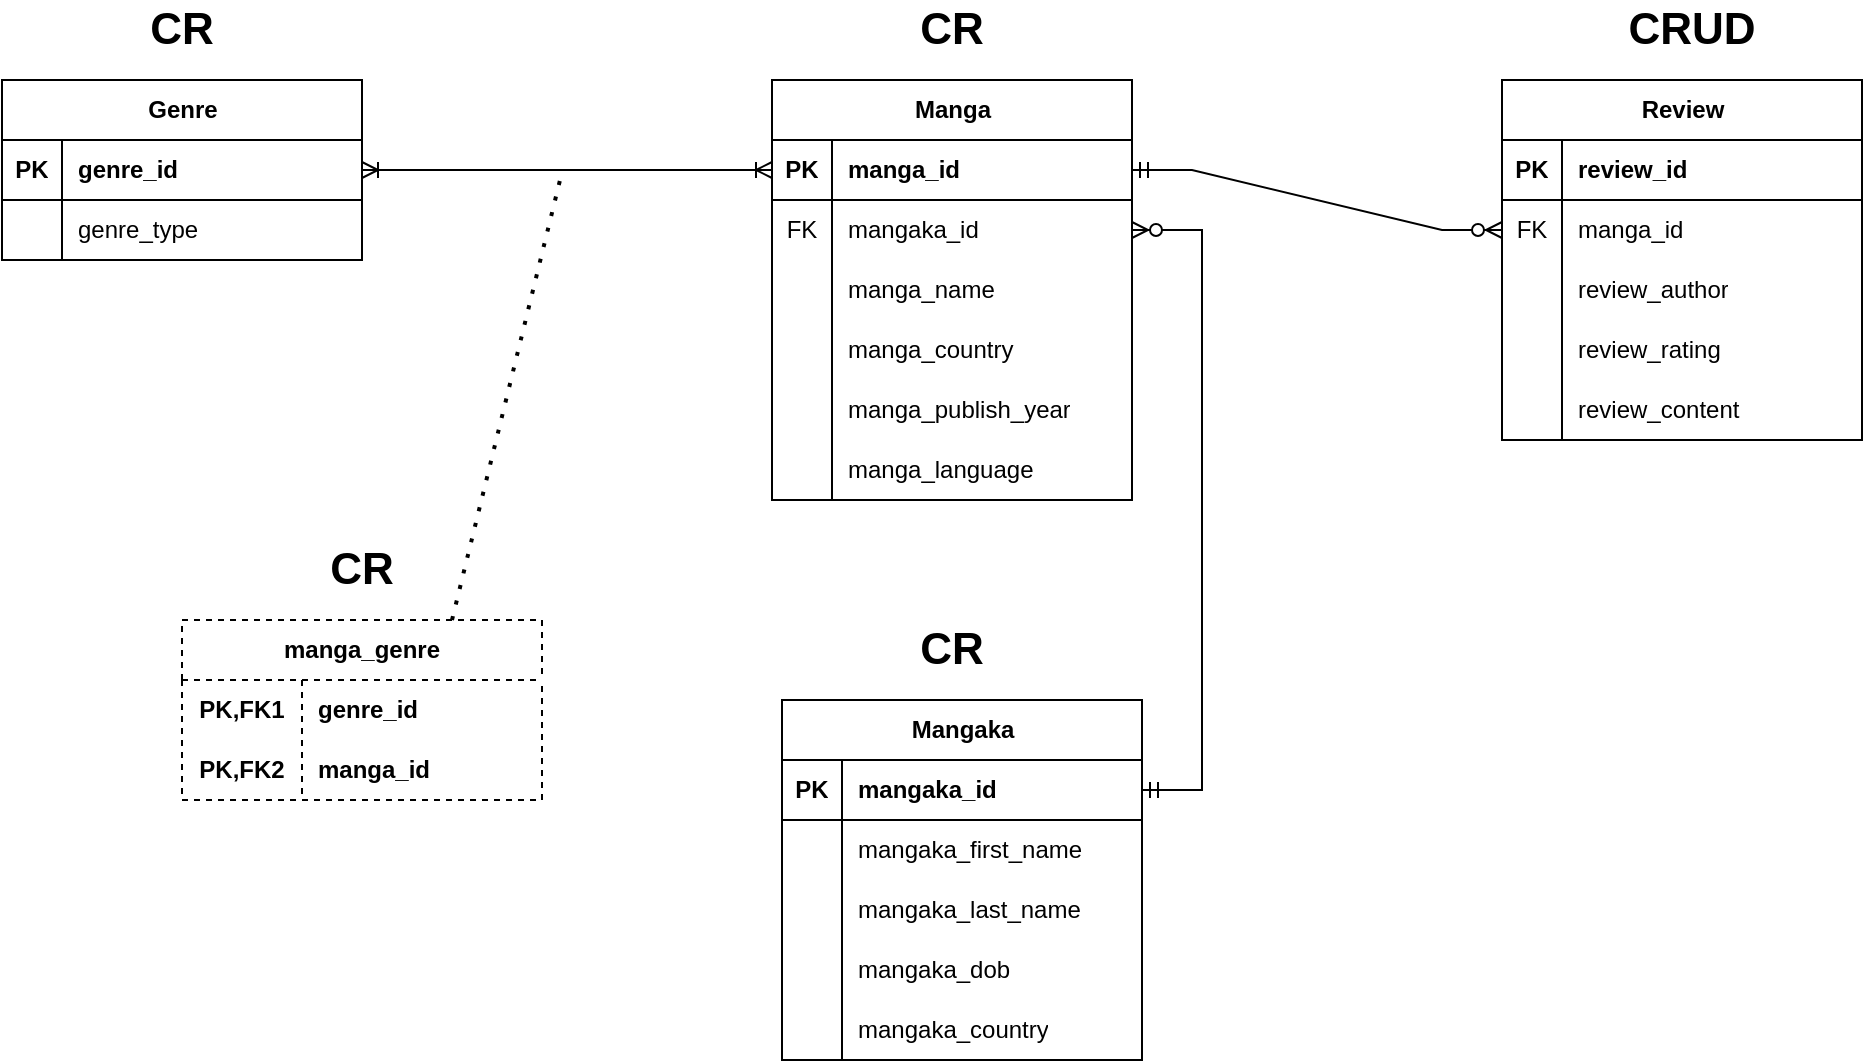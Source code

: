 <mxfile version="24.8.6">
  <diagram name="Page-1" id="xwcTw8lK2P8ngSTebrJs">
    <mxGraphModel dx="2284" dy="780" grid="1" gridSize="10" guides="1" tooltips="1" connect="1" arrows="1" fold="1" page="1" pageScale="1" pageWidth="850" pageHeight="1100" math="0" shadow="0">
      <root>
        <mxCell id="0" />
        <mxCell id="1" parent="0" />
        <mxCell id="0dzj4BPhQR3WNGWI84I--1" value="Manga" style="shape=table;startSize=30;container=1;collapsible=1;childLayout=tableLayout;fixedRows=1;rowLines=0;fontStyle=1;align=center;resizeLast=1;html=1;" vertex="1" parent="1">
          <mxGeometry x="245" y="100" width="180" height="210" as="geometry" />
        </mxCell>
        <mxCell id="0dzj4BPhQR3WNGWI84I--2" value="" style="shape=tableRow;horizontal=0;startSize=0;swimlaneHead=0;swimlaneBody=0;fillColor=none;collapsible=0;dropTarget=0;points=[[0,0.5],[1,0.5]];portConstraint=eastwest;top=0;left=0;right=0;bottom=1;" vertex="1" parent="0dzj4BPhQR3WNGWI84I--1">
          <mxGeometry y="30" width="180" height="30" as="geometry" />
        </mxCell>
        <mxCell id="0dzj4BPhQR3WNGWI84I--3" value="PK" style="shape=partialRectangle;connectable=0;fillColor=none;top=0;left=0;bottom=0;right=0;fontStyle=1;overflow=hidden;whiteSpace=wrap;html=1;" vertex="1" parent="0dzj4BPhQR3WNGWI84I--2">
          <mxGeometry width="30" height="30" as="geometry">
            <mxRectangle width="30" height="30" as="alternateBounds" />
          </mxGeometry>
        </mxCell>
        <mxCell id="0dzj4BPhQR3WNGWI84I--4" value="manga_id" style="shape=partialRectangle;connectable=0;fillColor=none;top=0;left=0;bottom=0;right=0;align=left;spacingLeft=6;fontStyle=1;overflow=hidden;whiteSpace=wrap;html=1;" vertex="1" parent="0dzj4BPhQR3WNGWI84I--2">
          <mxGeometry x="30" width="150" height="30" as="geometry">
            <mxRectangle width="150" height="30" as="alternateBounds" />
          </mxGeometry>
        </mxCell>
        <mxCell id="0dzj4BPhQR3WNGWI84I--5" value="" style="shape=tableRow;horizontal=0;startSize=0;swimlaneHead=0;swimlaneBody=0;fillColor=none;collapsible=0;dropTarget=0;points=[[0,0.5],[1,0.5]];portConstraint=eastwest;top=0;left=0;right=0;bottom=0;" vertex="1" parent="0dzj4BPhQR3WNGWI84I--1">
          <mxGeometry y="60" width="180" height="30" as="geometry" />
        </mxCell>
        <mxCell id="0dzj4BPhQR3WNGWI84I--6" value="FK" style="shape=partialRectangle;connectable=0;fillColor=none;top=0;left=0;bottom=0;right=0;editable=1;overflow=hidden;whiteSpace=wrap;html=1;" vertex="1" parent="0dzj4BPhQR3WNGWI84I--5">
          <mxGeometry width="30" height="30" as="geometry">
            <mxRectangle width="30" height="30" as="alternateBounds" />
          </mxGeometry>
        </mxCell>
        <mxCell id="0dzj4BPhQR3WNGWI84I--7" value="mangaka_id" style="shape=partialRectangle;connectable=0;fillColor=none;top=0;left=0;bottom=0;right=0;align=left;spacingLeft=6;overflow=hidden;whiteSpace=wrap;html=1;" vertex="1" parent="0dzj4BPhQR3WNGWI84I--5">
          <mxGeometry x="30" width="150" height="30" as="geometry">
            <mxRectangle width="150" height="30" as="alternateBounds" />
          </mxGeometry>
        </mxCell>
        <mxCell id="0dzj4BPhQR3WNGWI84I--81" value="" style="shape=tableRow;horizontal=0;startSize=0;swimlaneHead=0;swimlaneBody=0;fillColor=none;collapsible=0;dropTarget=0;points=[[0,0.5],[1,0.5]];portConstraint=eastwest;top=0;left=0;right=0;bottom=0;" vertex="1" parent="0dzj4BPhQR3WNGWI84I--1">
          <mxGeometry y="90" width="180" height="30" as="geometry" />
        </mxCell>
        <mxCell id="0dzj4BPhQR3WNGWI84I--82" value="" style="shape=partialRectangle;connectable=0;fillColor=none;top=0;left=0;bottom=0;right=0;editable=1;overflow=hidden;whiteSpace=wrap;html=1;" vertex="1" parent="0dzj4BPhQR3WNGWI84I--81">
          <mxGeometry width="30" height="30" as="geometry">
            <mxRectangle width="30" height="30" as="alternateBounds" />
          </mxGeometry>
        </mxCell>
        <mxCell id="0dzj4BPhQR3WNGWI84I--83" value="manga_name" style="shape=partialRectangle;connectable=0;fillColor=none;top=0;left=0;bottom=0;right=0;align=left;spacingLeft=6;overflow=hidden;whiteSpace=wrap;html=1;" vertex="1" parent="0dzj4BPhQR3WNGWI84I--81">
          <mxGeometry x="30" width="150" height="30" as="geometry">
            <mxRectangle width="150" height="30" as="alternateBounds" />
          </mxGeometry>
        </mxCell>
        <mxCell id="0dzj4BPhQR3WNGWI84I--11" value="" style="shape=tableRow;horizontal=0;startSize=0;swimlaneHead=0;swimlaneBody=0;fillColor=none;collapsible=0;dropTarget=0;points=[[0,0.5],[1,0.5]];portConstraint=eastwest;top=0;left=0;right=0;bottom=0;" vertex="1" parent="0dzj4BPhQR3WNGWI84I--1">
          <mxGeometry y="120" width="180" height="30" as="geometry" />
        </mxCell>
        <mxCell id="0dzj4BPhQR3WNGWI84I--12" value="" style="shape=partialRectangle;connectable=0;fillColor=none;top=0;left=0;bottom=0;right=0;editable=1;overflow=hidden;whiteSpace=wrap;html=1;" vertex="1" parent="0dzj4BPhQR3WNGWI84I--11">
          <mxGeometry width="30" height="30" as="geometry">
            <mxRectangle width="30" height="30" as="alternateBounds" />
          </mxGeometry>
        </mxCell>
        <mxCell id="0dzj4BPhQR3WNGWI84I--13" value="manga_country" style="shape=partialRectangle;connectable=0;fillColor=none;top=0;left=0;bottom=0;right=0;align=left;spacingLeft=6;overflow=hidden;whiteSpace=wrap;html=1;" vertex="1" parent="0dzj4BPhQR3WNGWI84I--11">
          <mxGeometry x="30" width="150" height="30" as="geometry">
            <mxRectangle width="150" height="30" as="alternateBounds" />
          </mxGeometry>
        </mxCell>
        <mxCell id="0dzj4BPhQR3WNGWI84I--27" value="" style="shape=tableRow;horizontal=0;startSize=0;swimlaneHead=0;swimlaneBody=0;fillColor=none;collapsible=0;dropTarget=0;points=[[0,0.5],[1,0.5]];portConstraint=eastwest;top=0;left=0;right=0;bottom=0;" vertex="1" parent="0dzj4BPhQR3WNGWI84I--1">
          <mxGeometry y="150" width="180" height="30" as="geometry" />
        </mxCell>
        <mxCell id="0dzj4BPhQR3WNGWI84I--28" value="" style="shape=partialRectangle;connectable=0;fillColor=none;top=0;left=0;bottom=0;right=0;editable=1;overflow=hidden;whiteSpace=wrap;html=1;" vertex="1" parent="0dzj4BPhQR3WNGWI84I--27">
          <mxGeometry width="30" height="30" as="geometry">
            <mxRectangle width="30" height="30" as="alternateBounds" />
          </mxGeometry>
        </mxCell>
        <mxCell id="0dzj4BPhQR3WNGWI84I--29" value="manga_publish_year" style="shape=partialRectangle;connectable=0;fillColor=none;top=0;left=0;bottom=0;right=0;align=left;spacingLeft=6;overflow=hidden;whiteSpace=wrap;html=1;" vertex="1" parent="0dzj4BPhQR3WNGWI84I--27">
          <mxGeometry x="30" width="150" height="30" as="geometry">
            <mxRectangle width="150" height="30" as="alternateBounds" />
          </mxGeometry>
        </mxCell>
        <mxCell id="0dzj4BPhQR3WNGWI84I--30" value="" style="shape=tableRow;horizontal=0;startSize=0;swimlaneHead=0;swimlaneBody=0;fillColor=none;collapsible=0;dropTarget=0;points=[[0,0.5],[1,0.5]];portConstraint=eastwest;top=0;left=0;right=0;bottom=0;" vertex="1" parent="0dzj4BPhQR3WNGWI84I--1">
          <mxGeometry y="180" width="180" height="30" as="geometry" />
        </mxCell>
        <mxCell id="0dzj4BPhQR3WNGWI84I--31" value="" style="shape=partialRectangle;connectable=0;fillColor=none;top=0;left=0;bottom=0;right=0;editable=1;overflow=hidden;whiteSpace=wrap;html=1;" vertex="1" parent="0dzj4BPhQR3WNGWI84I--30">
          <mxGeometry width="30" height="30" as="geometry">
            <mxRectangle width="30" height="30" as="alternateBounds" />
          </mxGeometry>
        </mxCell>
        <mxCell id="0dzj4BPhQR3WNGWI84I--32" value="manga_language" style="shape=partialRectangle;connectable=0;fillColor=none;top=0;left=0;bottom=0;right=0;align=left;spacingLeft=6;overflow=hidden;whiteSpace=wrap;html=1;" vertex="1" parent="0dzj4BPhQR3WNGWI84I--30">
          <mxGeometry x="30" width="150" height="30" as="geometry">
            <mxRectangle width="150" height="30" as="alternateBounds" />
          </mxGeometry>
        </mxCell>
        <mxCell id="0dzj4BPhQR3WNGWI84I--14" value="Mangaka" style="shape=table;startSize=30;container=1;collapsible=1;childLayout=tableLayout;fixedRows=1;rowLines=0;fontStyle=1;align=center;resizeLast=1;html=1;" vertex="1" parent="1">
          <mxGeometry x="250" y="410" width="180" height="180" as="geometry" />
        </mxCell>
        <mxCell id="0dzj4BPhQR3WNGWI84I--15" value="" style="shape=tableRow;horizontal=0;startSize=0;swimlaneHead=0;swimlaneBody=0;fillColor=none;collapsible=0;dropTarget=0;points=[[0,0.5],[1,0.5]];portConstraint=eastwest;top=0;left=0;right=0;bottom=1;" vertex="1" parent="0dzj4BPhQR3WNGWI84I--14">
          <mxGeometry y="30" width="180" height="30" as="geometry" />
        </mxCell>
        <mxCell id="0dzj4BPhQR3WNGWI84I--16" value="PK" style="shape=partialRectangle;connectable=0;fillColor=none;top=0;left=0;bottom=0;right=0;fontStyle=1;overflow=hidden;whiteSpace=wrap;html=1;" vertex="1" parent="0dzj4BPhQR3WNGWI84I--15">
          <mxGeometry width="30" height="30" as="geometry">
            <mxRectangle width="30" height="30" as="alternateBounds" />
          </mxGeometry>
        </mxCell>
        <mxCell id="0dzj4BPhQR3WNGWI84I--17" value="mangaka_id" style="shape=partialRectangle;connectable=0;fillColor=none;top=0;left=0;bottom=0;right=0;align=left;spacingLeft=6;fontStyle=1;overflow=hidden;whiteSpace=wrap;html=1;" vertex="1" parent="0dzj4BPhQR3WNGWI84I--15">
          <mxGeometry x="30" width="150" height="30" as="geometry">
            <mxRectangle width="150" height="30" as="alternateBounds" />
          </mxGeometry>
        </mxCell>
        <mxCell id="0dzj4BPhQR3WNGWI84I--21" value="" style="shape=tableRow;horizontal=0;startSize=0;swimlaneHead=0;swimlaneBody=0;fillColor=none;collapsible=0;dropTarget=0;points=[[0,0.5],[1,0.5]];portConstraint=eastwest;top=0;left=0;right=0;bottom=0;" vertex="1" parent="0dzj4BPhQR3WNGWI84I--14">
          <mxGeometry y="60" width="180" height="30" as="geometry" />
        </mxCell>
        <mxCell id="0dzj4BPhQR3WNGWI84I--22" value="" style="shape=partialRectangle;connectable=0;fillColor=none;top=0;left=0;bottom=0;right=0;editable=1;overflow=hidden;whiteSpace=wrap;html=1;" vertex="1" parent="0dzj4BPhQR3WNGWI84I--21">
          <mxGeometry width="30" height="30" as="geometry">
            <mxRectangle width="30" height="30" as="alternateBounds" />
          </mxGeometry>
        </mxCell>
        <mxCell id="0dzj4BPhQR3WNGWI84I--23" value="mangaka_first_name" style="shape=partialRectangle;connectable=0;fillColor=none;top=0;left=0;bottom=0;right=0;align=left;spacingLeft=6;overflow=hidden;whiteSpace=wrap;html=1;" vertex="1" parent="0dzj4BPhQR3WNGWI84I--21">
          <mxGeometry x="30" width="150" height="30" as="geometry">
            <mxRectangle width="150" height="30" as="alternateBounds" />
          </mxGeometry>
        </mxCell>
        <mxCell id="0dzj4BPhQR3WNGWI84I--24" value="" style="shape=tableRow;horizontal=0;startSize=0;swimlaneHead=0;swimlaneBody=0;fillColor=none;collapsible=0;dropTarget=0;points=[[0,0.5],[1,0.5]];portConstraint=eastwest;top=0;left=0;right=0;bottom=0;" vertex="1" parent="0dzj4BPhQR3WNGWI84I--14">
          <mxGeometry y="90" width="180" height="30" as="geometry" />
        </mxCell>
        <mxCell id="0dzj4BPhQR3WNGWI84I--25" value="" style="shape=partialRectangle;connectable=0;fillColor=none;top=0;left=0;bottom=0;right=0;editable=1;overflow=hidden;whiteSpace=wrap;html=1;" vertex="1" parent="0dzj4BPhQR3WNGWI84I--24">
          <mxGeometry width="30" height="30" as="geometry">
            <mxRectangle width="30" height="30" as="alternateBounds" />
          </mxGeometry>
        </mxCell>
        <mxCell id="0dzj4BPhQR3WNGWI84I--26" value="mangaka_last_name" style="shape=partialRectangle;connectable=0;fillColor=none;top=0;left=0;bottom=0;right=0;align=left;spacingLeft=6;overflow=hidden;whiteSpace=wrap;html=1;" vertex="1" parent="0dzj4BPhQR3WNGWI84I--24">
          <mxGeometry x="30" width="150" height="30" as="geometry">
            <mxRectangle width="150" height="30" as="alternateBounds" />
          </mxGeometry>
        </mxCell>
        <mxCell id="0dzj4BPhQR3WNGWI84I--33" value="" style="shape=tableRow;horizontal=0;startSize=0;swimlaneHead=0;swimlaneBody=0;fillColor=none;collapsible=0;dropTarget=0;points=[[0,0.5],[1,0.5]];portConstraint=eastwest;top=0;left=0;right=0;bottom=0;" vertex="1" parent="0dzj4BPhQR3WNGWI84I--14">
          <mxGeometry y="120" width="180" height="30" as="geometry" />
        </mxCell>
        <mxCell id="0dzj4BPhQR3WNGWI84I--34" value="" style="shape=partialRectangle;connectable=0;fillColor=none;top=0;left=0;bottom=0;right=0;editable=1;overflow=hidden;whiteSpace=wrap;html=1;" vertex="1" parent="0dzj4BPhQR3WNGWI84I--33">
          <mxGeometry width="30" height="30" as="geometry">
            <mxRectangle width="30" height="30" as="alternateBounds" />
          </mxGeometry>
        </mxCell>
        <mxCell id="0dzj4BPhQR3WNGWI84I--35" value="mangaka_dob" style="shape=partialRectangle;connectable=0;fillColor=none;top=0;left=0;bottom=0;right=0;align=left;spacingLeft=6;overflow=hidden;whiteSpace=wrap;html=1;" vertex="1" parent="0dzj4BPhQR3WNGWI84I--33">
          <mxGeometry x="30" width="150" height="30" as="geometry">
            <mxRectangle width="150" height="30" as="alternateBounds" />
          </mxGeometry>
        </mxCell>
        <mxCell id="0dzj4BPhQR3WNGWI84I--36" value="" style="shape=tableRow;horizontal=0;startSize=0;swimlaneHead=0;swimlaneBody=0;fillColor=none;collapsible=0;dropTarget=0;points=[[0,0.5],[1,0.5]];portConstraint=eastwest;top=0;left=0;right=0;bottom=0;" vertex="1" parent="0dzj4BPhQR3WNGWI84I--14">
          <mxGeometry y="150" width="180" height="30" as="geometry" />
        </mxCell>
        <mxCell id="0dzj4BPhQR3WNGWI84I--37" value="" style="shape=partialRectangle;connectable=0;fillColor=none;top=0;left=0;bottom=0;right=0;editable=1;overflow=hidden;whiteSpace=wrap;html=1;" vertex="1" parent="0dzj4BPhQR3WNGWI84I--36">
          <mxGeometry width="30" height="30" as="geometry">
            <mxRectangle width="30" height="30" as="alternateBounds" />
          </mxGeometry>
        </mxCell>
        <mxCell id="0dzj4BPhQR3WNGWI84I--38" value="mangaka_country" style="shape=partialRectangle;connectable=0;fillColor=none;top=0;left=0;bottom=0;right=0;align=left;spacingLeft=6;overflow=hidden;whiteSpace=wrap;html=1;" vertex="1" parent="0dzj4BPhQR3WNGWI84I--36">
          <mxGeometry x="30" width="150" height="30" as="geometry">
            <mxRectangle width="150" height="30" as="alternateBounds" />
          </mxGeometry>
        </mxCell>
        <mxCell id="0dzj4BPhQR3WNGWI84I--39" value="Review" style="shape=table;startSize=30;container=1;collapsible=1;childLayout=tableLayout;fixedRows=1;rowLines=0;fontStyle=1;align=center;resizeLast=1;html=1;" vertex="1" parent="1">
          <mxGeometry x="610" y="100" width="180" height="180" as="geometry" />
        </mxCell>
        <mxCell id="0dzj4BPhQR3WNGWI84I--40" value="" style="shape=tableRow;horizontal=0;startSize=0;swimlaneHead=0;swimlaneBody=0;fillColor=none;collapsible=0;dropTarget=0;points=[[0,0.5],[1,0.5]];portConstraint=eastwest;top=0;left=0;right=0;bottom=1;" vertex="1" parent="0dzj4BPhQR3WNGWI84I--39">
          <mxGeometry y="30" width="180" height="30" as="geometry" />
        </mxCell>
        <mxCell id="0dzj4BPhQR3WNGWI84I--41" value="PK" style="shape=partialRectangle;connectable=0;fillColor=none;top=0;left=0;bottom=0;right=0;fontStyle=1;overflow=hidden;whiteSpace=wrap;html=1;" vertex="1" parent="0dzj4BPhQR3WNGWI84I--40">
          <mxGeometry width="30" height="30" as="geometry">
            <mxRectangle width="30" height="30" as="alternateBounds" />
          </mxGeometry>
        </mxCell>
        <mxCell id="0dzj4BPhQR3WNGWI84I--42" value="review_id" style="shape=partialRectangle;connectable=0;fillColor=none;top=0;left=0;bottom=0;right=0;align=left;spacingLeft=6;fontStyle=1;overflow=hidden;whiteSpace=wrap;html=1;" vertex="1" parent="0dzj4BPhQR3WNGWI84I--40">
          <mxGeometry x="30" width="150" height="30" as="geometry">
            <mxRectangle width="150" height="30" as="alternateBounds" />
          </mxGeometry>
        </mxCell>
        <mxCell id="0dzj4BPhQR3WNGWI84I--43" value="" style="shape=tableRow;horizontal=0;startSize=0;swimlaneHead=0;swimlaneBody=0;fillColor=none;collapsible=0;dropTarget=0;points=[[0,0.5],[1,0.5]];portConstraint=eastwest;top=0;left=0;right=0;bottom=0;" vertex="1" parent="0dzj4BPhQR3WNGWI84I--39">
          <mxGeometry y="60" width="180" height="30" as="geometry" />
        </mxCell>
        <mxCell id="0dzj4BPhQR3WNGWI84I--44" value="FK" style="shape=partialRectangle;connectable=0;fillColor=none;top=0;left=0;bottom=0;right=0;editable=1;overflow=hidden;whiteSpace=wrap;html=1;" vertex="1" parent="0dzj4BPhQR3WNGWI84I--43">
          <mxGeometry width="30" height="30" as="geometry">
            <mxRectangle width="30" height="30" as="alternateBounds" />
          </mxGeometry>
        </mxCell>
        <mxCell id="0dzj4BPhQR3WNGWI84I--45" value="manga_id" style="shape=partialRectangle;connectable=0;fillColor=none;top=0;left=0;bottom=0;right=0;align=left;spacingLeft=6;overflow=hidden;whiteSpace=wrap;html=1;" vertex="1" parent="0dzj4BPhQR3WNGWI84I--43">
          <mxGeometry x="30" width="150" height="30" as="geometry">
            <mxRectangle width="150" height="30" as="alternateBounds" />
          </mxGeometry>
        </mxCell>
        <mxCell id="0dzj4BPhQR3WNGWI84I--46" value="" style="shape=tableRow;horizontal=0;startSize=0;swimlaneHead=0;swimlaneBody=0;fillColor=none;collapsible=0;dropTarget=0;points=[[0,0.5],[1,0.5]];portConstraint=eastwest;top=0;left=0;right=0;bottom=0;" vertex="1" parent="0dzj4BPhQR3WNGWI84I--39">
          <mxGeometry y="90" width="180" height="30" as="geometry" />
        </mxCell>
        <mxCell id="0dzj4BPhQR3WNGWI84I--47" value="" style="shape=partialRectangle;connectable=0;fillColor=none;top=0;left=0;bottom=0;right=0;editable=1;overflow=hidden;whiteSpace=wrap;html=1;" vertex="1" parent="0dzj4BPhQR3WNGWI84I--46">
          <mxGeometry width="30" height="30" as="geometry">
            <mxRectangle width="30" height="30" as="alternateBounds" />
          </mxGeometry>
        </mxCell>
        <mxCell id="0dzj4BPhQR3WNGWI84I--48" value="review_author" style="shape=partialRectangle;connectable=0;fillColor=none;top=0;left=0;bottom=0;right=0;align=left;spacingLeft=6;overflow=hidden;whiteSpace=wrap;html=1;" vertex="1" parent="0dzj4BPhQR3WNGWI84I--46">
          <mxGeometry x="30" width="150" height="30" as="geometry">
            <mxRectangle width="150" height="30" as="alternateBounds" />
          </mxGeometry>
        </mxCell>
        <mxCell id="0dzj4BPhQR3WNGWI84I--49" value="" style="shape=tableRow;horizontal=0;startSize=0;swimlaneHead=0;swimlaneBody=0;fillColor=none;collapsible=0;dropTarget=0;points=[[0,0.5],[1,0.5]];portConstraint=eastwest;top=0;left=0;right=0;bottom=0;" vertex="1" parent="0dzj4BPhQR3WNGWI84I--39">
          <mxGeometry y="120" width="180" height="30" as="geometry" />
        </mxCell>
        <mxCell id="0dzj4BPhQR3WNGWI84I--50" value="" style="shape=partialRectangle;connectable=0;fillColor=none;top=0;left=0;bottom=0;right=0;editable=1;overflow=hidden;whiteSpace=wrap;html=1;" vertex="1" parent="0dzj4BPhQR3WNGWI84I--49">
          <mxGeometry width="30" height="30" as="geometry">
            <mxRectangle width="30" height="30" as="alternateBounds" />
          </mxGeometry>
        </mxCell>
        <mxCell id="0dzj4BPhQR3WNGWI84I--51" value="review_rating" style="shape=partialRectangle;connectable=0;fillColor=none;top=0;left=0;bottom=0;right=0;align=left;spacingLeft=6;overflow=hidden;whiteSpace=wrap;html=1;" vertex="1" parent="0dzj4BPhQR3WNGWI84I--49">
          <mxGeometry x="30" width="150" height="30" as="geometry">
            <mxRectangle width="150" height="30" as="alternateBounds" />
          </mxGeometry>
        </mxCell>
        <mxCell id="0dzj4BPhQR3WNGWI84I--52" value="" style="shape=tableRow;horizontal=0;startSize=0;swimlaneHead=0;swimlaneBody=0;fillColor=none;collapsible=0;dropTarget=0;points=[[0,0.5],[1,0.5]];portConstraint=eastwest;top=0;left=0;right=0;bottom=0;" vertex="1" parent="0dzj4BPhQR3WNGWI84I--39">
          <mxGeometry y="150" width="180" height="30" as="geometry" />
        </mxCell>
        <mxCell id="0dzj4BPhQR3WNGWI84I--53" value="" style="shape=partialRectangle;connectable=0;fillColor=none;top=0;left=0;bottom=0;right=0;editable=1;overflow=hidden;whiteSpace=wrap;html=1;" vertex="1" parent="0dzj4BPhQR3WNGWI84I--52">
          <mxGeometry width="30" height="30" as="geometry">
            <mxRectangle width="30" height="30" as="alternateBounds" />
          </mxGeometry>
        </mxCell>
        <mxCell id="0dzj4BPhQR3WNGWI84I--54" value="review_content" style="shape=partialRectangle;connectable=0;fillColor=none;top=0;left=0;bottom=0;right=0;align=left;spacingLeft=6;overflow=hidden;whiteSpace=wrap;html=1;" vertex="1" parent="0dzj4BPhQR3WNGWI84I--52">
          <mxGeometry x="30" width="150" height="30" as="geometry">
            <mxRectangle width="150" height="30" as="alternateBounds" />
          </mxGeometry>
        </mxCell>
        <mxCell id="0dzj4BPhQR3WNGWI84I--61" value="Genre" style="shape=table;startSize=30;container=1;collapsible=1;childLayout=tableLayout;fixedRows=1;rowLines=0;fontStyle=1;align=center;resizeLast=1;html=1;" vertex="1" parent="1">
          <mxGeometry x="-140" y="100" width="180" height="90" as="geometry" />
        </mxCell>
        <mxCell id="0dzj4BPhQR3WNGWI84I--62" value="" style="shape=tableRow;horizontal=0;startSize=0;swimlaneHead=0;swimlaneBody=0;fillColor=none;collapsible=0;dropTarget=0;points=[[0,0.5],[1,0.5]];portConstraint=eastwest;top=0;left=0;right=0;bottom=1;" vertex="1" parent="0dzj4BPhQR3WNGWI84I--61">
          <mxGeometry y="30" width="180" height="30" as="geometry" />
        </mxCell>
        <mxCell id="0dzj4BPhQR3WNGWI84I--63" value="PK" style="shape=partialRectangle;connectable=0;fillColor=none;top=0;left=0;bottom=0;right=0;fontStyle=1;overflow=hidden;whiteSpace=wrap;html=1;" vertex="1" parent="0dzj4BPhQR3WNGWI84I--62">
          <mxGeometry width="30" height="30" as="geometry">
            <mxRectangle width="30" height="30" as="alternateBounds" />
          </mxGeometry>
        </mxCell>
        <mxCell id="0dzj4BPhQR3WNGWI84I--64" value="genre_id" style="shape=partialRectangle;connectable=0;fillColor=none;top=0;left=0;bottom=0;right=0;align=left;spacingLeft=6;fontStyle=1;overflow=hidden;whiteSpace=wrap;html=1;" vertex="1" parent="0dzj4BPhQR3WNGWI84I--62">
          <mxGeometry x="30" width="150" height="30" as="geometry">
            <mxRectangle width="150" height="30" as="alternateBounds" />
          </mxGeometry>
        </mxCell>
        <mxCell id="0dzj4BPhQR3WNGWI84I--65" value="" style="shape=tableRow;horizontal=0;startSize=0;swimlaneHead=0;swimlaneBody=0;fillColor=none;collapsible=0;dropTarget=0;points=[[0,0.5],[1,0.5]];portConstraint=eastwest;top=0;left=0;right=0;bottom=0;" vertex="1" parent="0dzj4BPhQR3WNGWI84I--61">
          <mxGeometry y="60" width="180" height="30" as="geometry" />
        </mxCell>
        <mxCell id="0dzj4BPhQR3WNGWI84I--66" value="" style="shape=partialRectangle;connectable=0;fillColor=none;top=0;left=0;bottom=0;right=0;editable=1;overflow=hidden;whiteSpace=wrap;html=1;" vertex="1" parent="0dzj4BPhQR3WNGWI84I--65">
          <mxGeometry width="30" height="30" as="geometry">
            <mxRectangle width="30" height="30" as="alternateBounds" />
          </mxGeometry>
        </mxCell>
        <mxCell id="0dzj4BPhQR3WNGWI84I--67" value="genre_type" style="shape=partialRectangle;connectable=0;fillColor=none;top=0;left=0;bottom=0;right=0;align=left;spacingLeft=6;overflow=hidden;whiteSpace=wrap;html=1;" vertex="1" parent="0dzj4BPhQR3WNGWI84I--65">
          <mxGeometry x="30" width="150" height="30" as="geometry">
            <mxRectangle width="150" height="30" as="alternateBounds" />
          </mxGeometry>
        </mxCell>
        <mxCell id="0dzj4BPhQR3WNGWI84I--78" value="" style="edgeStyle=entityRelationEdgeStyle;fontSize=12;html=1;endArrow=ERoneToMany;startArrow=ERoneToMany;rounded=0;entryX=0;entryY=0.5;entryDx=0;entryDy=0;exitX=1;exitY=0.5;exitDx=0;exitDy=0;" edge="1" parent="1" source="0dzj4BPhQR3WNGWI84I--62" target="0dzj4BPhQR3WNGWI84I--2">
          <mxGeometry width="100" height="100" relative="1" as="geometry">
            <mxPoint x="70" y="240" as="sourcePoint" />
            <mxPoint x="170" y="140" as="targetPoint" />
          </mxGeometry>
        </mxCell>
        <mxCell id="0dzj4BPhQR3WNGWI84I--79" value="" style="edgeStyle=entityRelationEdgeStyle;fontSize=12;html=1;endArrow=ERzeroToMany;startArrow=ERmandOne;rounded=0;entryX=1;entryY=0.5;entryDx=0;entryDy=0;exitX=0;exitY=0.5;exitDx=0;exitDy=0;" edge="1" parent="1" target="0dzj4BPhQR3WNGWI84I--5">
          <mxGeometry width="100" height="100" relative="1" as="geometry">
            <mxPoint x="430" y="455" as="sourcePoint" />
            <mxPoint x="605" y="175" as="targetPoint" />
            <Array as="points">
              <mxPoint x="820" y="140" />
              <mxPoint x="820" y="140" />
              <mxPoint x="920" y="-45" />
              <mxPoint x="800" y="15" />
            </Array>
          </mxGeometry>
        </mxCell>
        <mxCell id="0dzj4BPhQR3WNGWI84I--84" value="" style="edgeStyle=entityRelationEdgeStyle;fontSize=12;html=1;endArrow=ERzeroToMany;startArrow=ERmandOne;rounded=0;exitX=1;exitY=0.5;exitDx=0;exitDy=0;entryX=0;entryY=0.5;entryDx=0;entryDy=0;" edge="1" parent="1" source="0dzj4BPhQR3WNGWI84I--2" target="0dzj4BPhQR3WNGWI84I--43">
          <mxGeometry width="100" height="100" relative="1" as="geometry">
            <mxPoint x="540" y="310" as="sourcePoint" />
            <mxPoint x="680" y="310" as="targetPoint" />
          </mxGeometry>
        </mxCell>
        <mxCell id="0dzj4BPhQR3WNGWI84I--98" value="manga_genre" style="shape=table;startSize=30;container=1;collapsible=1;childLayout=tableLayout;fixedRows=1;rowLines=0;fontStyle=1;align=center;resizeLast=1;html=1;whiteSpace=wrap;dashed=1;bottom=1;" vertex="1" parent="1">
          <mxGeometry x="-50" y="370" width="180" height="90" as="geometry" />
        </mxCell>
        <mxCell id="0dzj4BPhQR3WNGWI84I--99" value="" style="shape=tableRow;horizontal=0;startSize=0;swimlaneHead=0;swimlaneBody=0;fillColor=none;collapsible=0;dropTarget=0;points=[[0,0.5],[1,0.5]];portConstraint=eastwest;top=0;left=0;right=0;bottom=0;html=1;dashed=1;" vertex="1" parent="0dzj4BPhQR3WNGWI84I--98">
          <mxGeometry y="30" width="180" height="30" as="geometry" />
        </mxCell>
        <mxCell id="0dzj4BPhQR3WNGWI84I--100" value="PK,FK1" style="shape=partialRectangle;connectable=0;fillColor=none;top=0;left=0;bottom=0;right=0;fontStyle=1;overflow=hidden;html=1;whiteSpace=wrap;dashed=1;" vertex="1" parent="0dzj4BPhQR3WNGWI84I--99">
          <mxGeometry width="60" height="30" as="geometry">
            <mxRectangle width="60" height="30" as="alternateBounds" />
          </mxGeometry>
        </mxCell>
        <mxCell id="0dzj4BPhQR3WNGWI84I--101" value="genre_id" style="shape=partialRectangle;connectable=0;fillColor=none;top=0;left=0;bottom=0;right=0;align=left;spacingLeft=6;fontStyle=1;overflow=hidden;html=1;whiteSpace=wrap;dashed=1;" vertex="1" parent="0dzj4BPhQR3WNGWI84I--99">
          <mxGeometry x="60" width="120" height="30" as="geometry">
            <mxRectangle width="120" height="30" as="alternateBounds" />
          </mxGeometry>
        </mxCell>
        <mxCell id="0dzj4BPhQR3WNGWI84I--102" value="" style="shape=tableRow;horizontal=0;startSize=0;swimlaneHead=0;swimlaneBody=0;fillColor=none;collapsible=0;dropTarget=0;points=[[0,0.5],[1,0.5]];portConstraint=eastwest;top=0;left=0;right=0;bottom=0;html=1;dashed=1;" vertex="1" parent="0dzj4BPhQR3WNGWI84I--98">
          <mxGeometry y="60" width="180" height="30" as="geometry" />
        </mxCell>
        <mxCell id="0dzj4BPhQR3WNGWI84I--103" value="PK,FK2" style="shape=partialRectangle;connectable=0;fillColor=none;top=0;left=0;bottom=0;right=0;fontStyle=1;overflow=hidden;html=1;whiteSpace=wrap;dashed=1;" vertex="1" parent="0dzj4BPhQR3WNGWI84I--102">
          <mxGeometry width="60" height="30" as="geometry">
            <mxRectangle width="60" height="30" as="alternateBounds" />
          </mxGeometry>
        </mxCell>
        <mxCell id="0dzj4BPhQR3WNGWI84I--104" value="manga_id" style="shape=partialRectangle;connectable=0;fillColor=none;top=0;left=0;bottom=0;right=0;align=left;spacingLeft=6;fontStyle=1;overflow=hidden;html=1;whiteSpace=wrap;dashed=1;" vertex="1" parent="0dzj4BPhQR3WNGWI84I--102">
          <mxGeometry x="60" width="120" height="30" as="geometry">
            <mxRectangle width="120" height="30" as="alternateBounds" />
          </mxGeometry>
        </mxCell>
        <mxCell id="0dzj4BPhQR3WNGWI84I--111" value="" style="endArrow=none;dashed=1;html=1;dashPattern=1 3;strokeWidth=2;rounded=0;exitX=0.75;exitY=0;exitDx=0;exitDy=0;" edge="1" parent="1" source="0dzj4BPhQR3WNGWI84I--98">
          <mxGeometry width="50" height="50" relative="1" as="geometry">
            <mxPoint x="400" y="430" as="sourcePoint" />
            <mxPoint x="140" y="146" as="targetPoint" />
          </mxGeometry>
        </mxCell>
        <mxCell id="0dzj4BPhQR3WNGWI84I--112" value="CRUD" style="text;strokeColor=none;align=center;fillColor=none;html=1;verticalAlign=middle;whiteSpace=wrap;rounded=0;strokeWidth=0;fontSize=22;fontStyle=1" vertex="1" parent="1">
          <mxGeometry x="620" y="60" width="170" height="30" as="geometry" />
        </mxCell>
        <mxCell id="0dzj4BPhQR3WNGWI84I--113" value="CR" style="text;strokeColor=none;align=center;fillColor=none;html=1;verticalAlign=middle;whiteSpace=wrap;rounded=0;strokeWidth=0;fontSize=22;fontStyle=1" vertex="1" parent="1">
          <mxGeometry x="250" y="60" width="170" height="30" as="geometry" />
        </mxCell>
        <mxCell id="0dzj4BPhQR3WNGWI84I--114" value="CR" style="text;strokeColor=none;align=center;fillColor=none;html=1;verticalAlign=middle;whiteSpace=wrap;rounded=0;strokeWidth=0;fontSize=22;fontStyle=1" vertex="1" parent="1">
          <mxGeometry x="250" y="370" width="170" height="30" as="geometry" />
        </mxCell>
        <mxCell id="0dzj4BPhQR3WNGWI84I--115" value="CR" style="text;strokeColor=none;align=center;fillColor=none;html=1;verticalAlign=middle;whiteSpace=wrap;rounded=0;strokeWidth=0;fontSize=22;fontStyle=1" vertex="1" parent="1">
          <mxGeometry x="-45" y="330" width="170" height="30" as="geometry" />
        </mxCell>
        <mxCell id="0dzj4BPhQR3WNGWI84I--116" value="CR" style="text;strokeColor=none;align=center;fillColor=none;html=1;verticalAlign=middle;whiteSpace=wrap;rounded=0;strokeWidth=0;fontSize=22;fontStyle=1" vertex="1" parent="1">
          <mxGeometry x="-135" y="60" width="170" height="30" as="geometry" />
        </mxCell>
      </root>
    </mxGraphModel>
  </diagram>
</mxfile>
